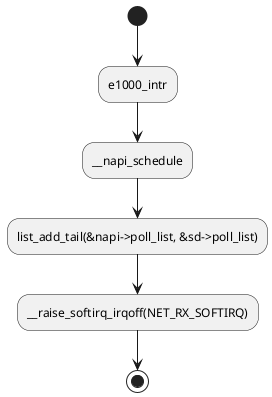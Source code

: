 @startuml e1000_intr

(*) --> e1000_intr

--> __napi_schedule
--> list_add_tail(&napi->poll_list, &sd->poll_list)
--> __raise_softirq_irqoff(NET_RX_SOFTIRQ)

--> (*)

@enduml